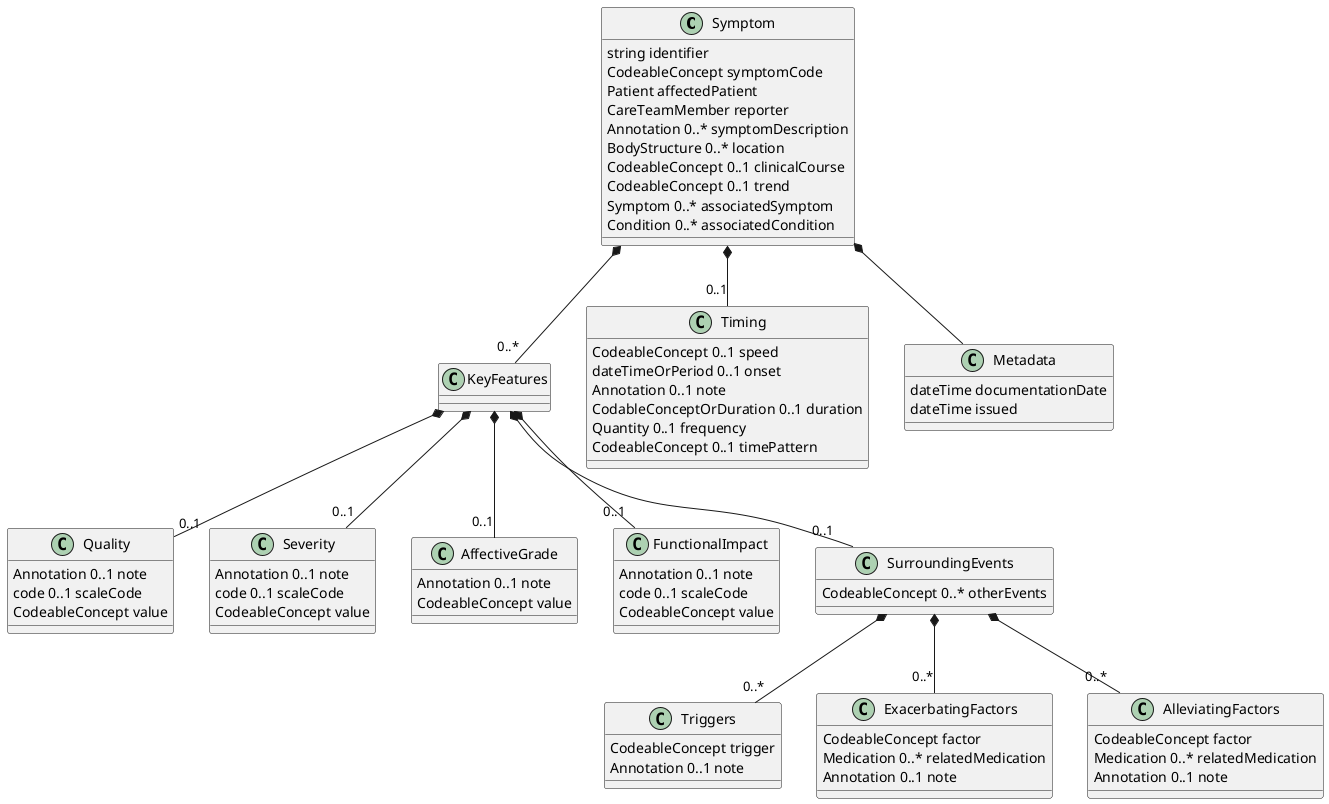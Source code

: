@startuml
class Symptom {
  string identifier
  CodeableConcept symptomCode
  Patient affectedPatient
  CareTeamMember reporter
  Annotation 0..* symptomDescription
  BodyStructure 0..* location
  CodeableConcept 0..1 clinicalCourse
  CodeableConcept 0..1 trend
  Symptom 0..* associatedSymptom
  Condition 0..* associatedCondition
}
Symptom *-- "0..*" KeyFeatures
class KeyFeatures {
}
KeyFeatures *-- "0..1" Quality
class Quality {
  Annotation 0..1 note
  code 0..1 scaleCode
  CodeableConcept value
}
KeyFeatures *-- "0..1" Severity
class Severity {
  Annotation 0..1 note
  code 0..1 scaleCode
  CodeableConcept value
}
KeyFeatures *-- "0..1" AffectiveGrade
class AffectiveGrade {
  Annotation 0..1 note
  CodeableConcept value
}
KeyFeatures *-- "0..1" FunctionalImpact
class FunctionalImpact {
  Annotation 0..1 note
  code 0..1 scaleCode
  CodeableConcept value
}
KeyFeatures *-- "0..1" SurroundingEvents
class SurroundingEvents {
  CodeableConcept 0..* otherEvents
}
SurroundingEvents *-- "0..*" Triggers
class Triggers {
  CodeableConcept trigger
  Annotation 0..1 note
}
SurroundingEvents *-- "0..*" ExacerbatingFactors
class ExacerbatingFactors {
  CodeableConcept factor
  Medication 0..* relatedMedication
  Annotation 0..1 note
}
SurroundingEvents *-- "0..*" AlleviatingFactors
class AlleviatingFactors {
  CodeableConcept factor
  Medication 0..* relatedMedication
  Annotation 0..1 note
}

Symptom *-- "0..1" Timing
class Timing {
  CodeableConcept 0..1 speed
  dateTimeOrPeriod 0..1 onset
  Annotation 0..1 note
  CodableConceptOrDuration 0..1 duration
  Quantity 0..1 frequency
  CodeableConcept 0..1 timePattern
}

Symptom *-- Metadata
class Metadata {
dateTime documentationDate
dateTime issued
}

@enduml
